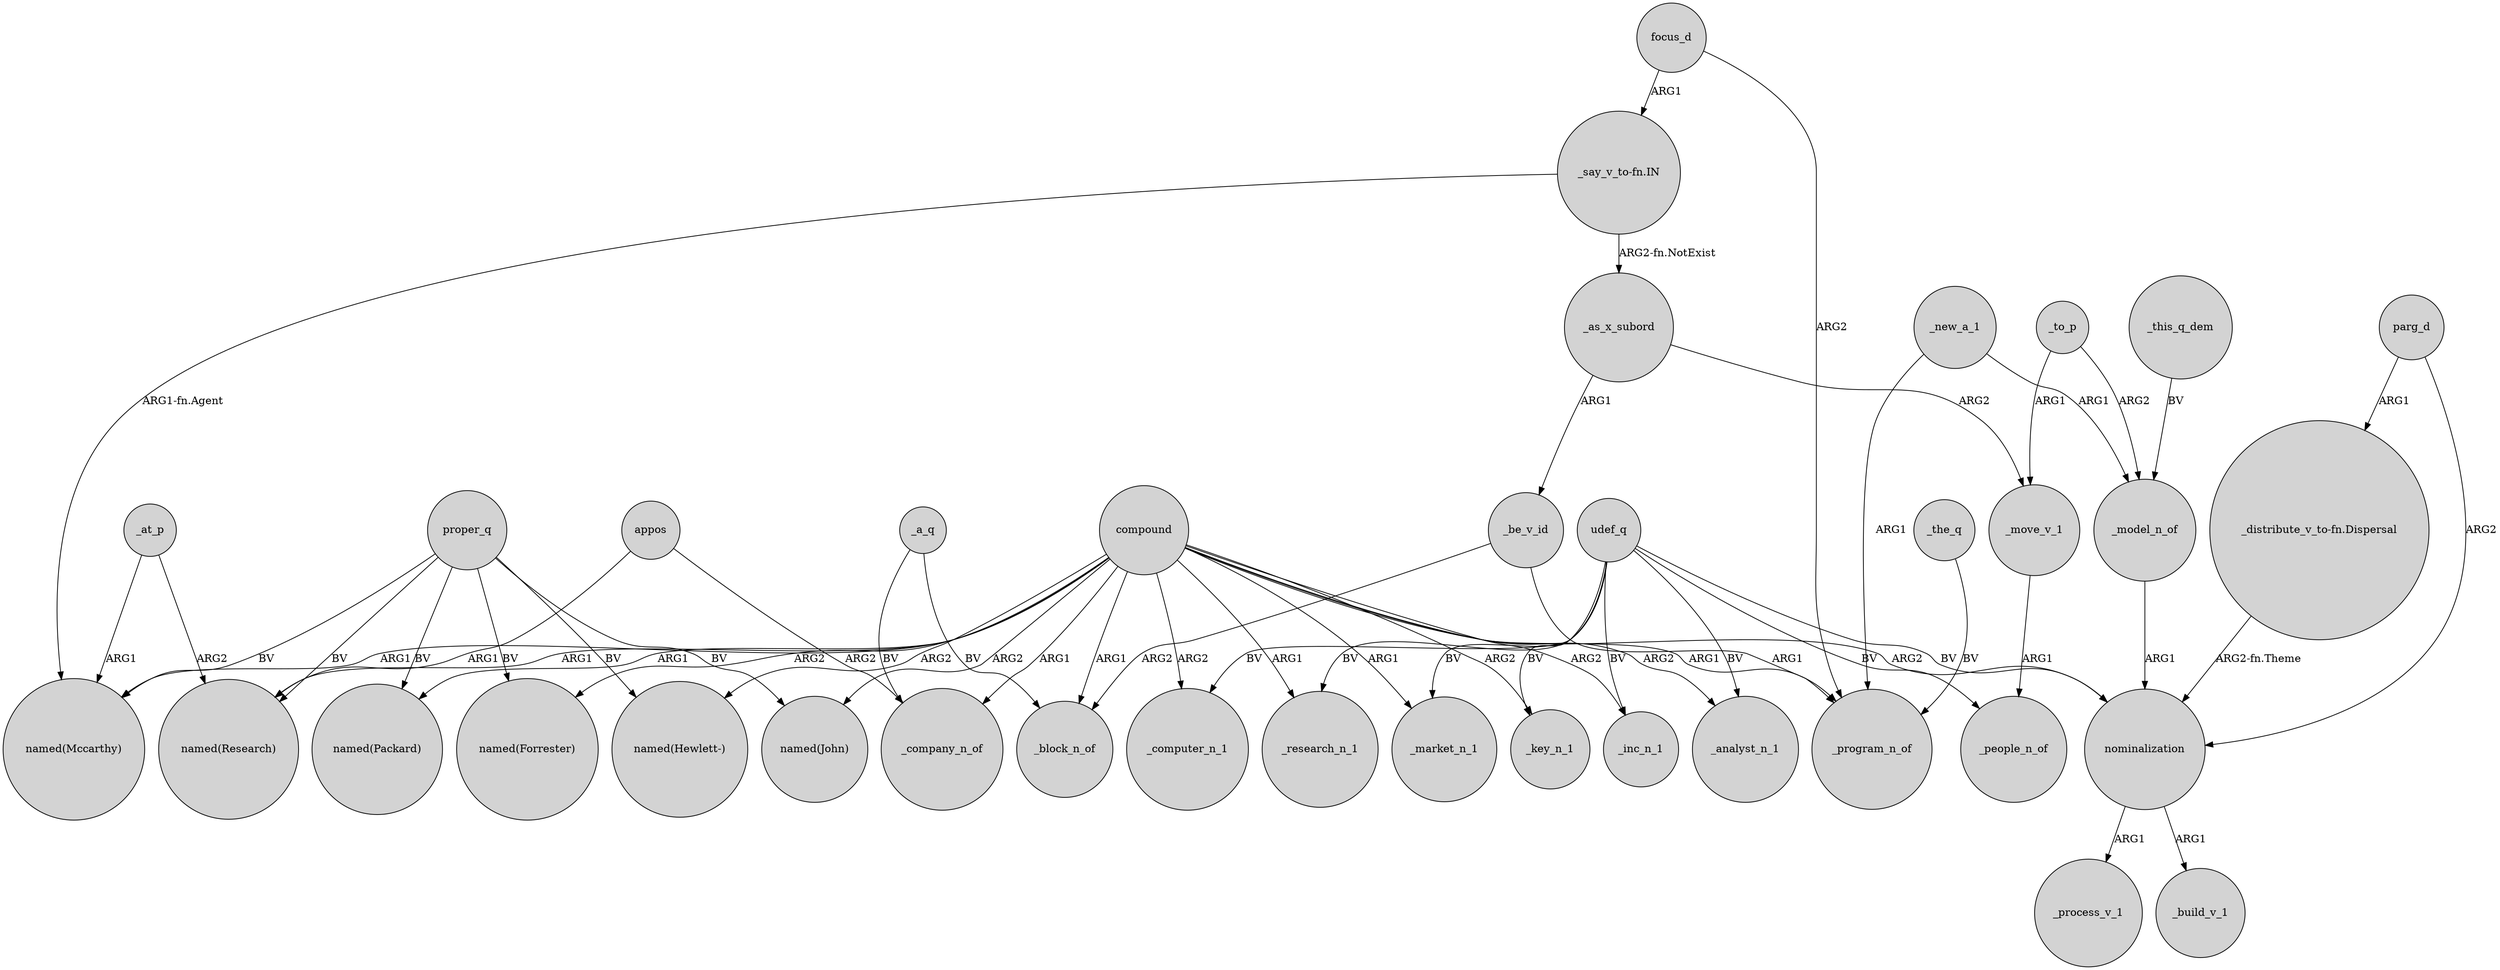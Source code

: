 digraph {
	node [shape=circle style=filled]
	compound -> "named(John)" [label=ARG2]
	_at_p -> "named(Mccarthy)" [label=ARG1]
	proper_q -> "named(Forrester)" [label=BV]
	"_say_v_to-fn.IN" -> _as_x_subord [label="ARG2-fn.NotExist"]
	compound -> "named(Mccarthy)" [label=ARG1]
	compound -> _key_n_1 [label=ARG2]
	udef_q -> _inc_n_1 [label=BV]
	_to_p -> _move_v_1 [label=ARG1]
	proper_q -> "named(Packard)" [label=BV]
	compound -> "named(Hewlett-)" [label=ARG2]
	"_distribute_v_to-fn.Dispersal" -> nominalization [label="ARG2-fn.Theme"]
	compound -> _analyst_n_1 [label=ARG2]
	compound -> _block_n_of [label=ARG1]
	udef_q -> _key_n_1 [label=BV]
	_as_x_subord -> _move_v_1 [label=ARG2]
	nominalization -> _process_v_1 [label=ARG1]
	_as_x_subord -> _be_v_id [label=ARG1]
	udef_q -> _research_n_1 [label=BV]
	_be_v_id -> _block_n_of [label=ARG2]
	appos -> "named(Research)" [label=ARG1]
	_at_p -> "named(Research)" [label=ARG2]
	_be_v_id -> _program_n_of [label=ARG1]
	"_say_v_to-fn.IN" -> "named(Mccarthy)" [label="ARG1-fn.Agent"]
	udef_q -> _market_n_1 [label=BV]
	compound -> nominalization [label=ARG2]
	compound -> _research_n_1 [label=ARG1]
	udef_q -> _computer_n_1 [label=BV]
	proper_q -> "named(Hewlett-)" [label=BV]
	compound -> _computer_n_1 [label=ARG2]
	parg_d -> "_distribute_v_to-fn.Dispersal" [label=ARG1]
	focus_d -> _program_n_of [label=ARG2]
	_this_q_dem -> _model_n_of [label=BV]
	compound -> _company_n_of [label=ARG1]
	compound -> "named(Packard)" [label=ARG1]
	udef_q -> _people_n_of [label=BV]
	_model_n_of -> nominalization [label=ARG1]
	parg_d -> nominalization [label=ARG2]
	appos -> _company_n_of [label=ARG2]
	_the_q -> _program_n_of [label=BV]
	_new_a_1 -> _model_n_of [label=ARG1]
	proper_q -> "named(Research)" [label=BV]
	_a_q -> _block_n_of [label=BV]
	_move_v_1 -> _people_n_of [label=ARG1]
	udef_q -> nominalization [label=BV]
	compound -> "named(Research)" [label=ARG1]
	proper_q -> "named(Mccarthy)" [label=BV]
	_a_q -> _company_n_of [label=BV]
	compound -> _program_n_of [label=ARG1]
	_new_a_1 -> _program_n_of [label=ARG1]
	compound -> _market_n_1 [label=ARG1]
	nominalization -> _build_v_1 [label=ARG1]
	_to_p -> _model_n_of [label=ARG2]
	proper_q -> "named(John)" [label=BV]
	compound -> "named(Forrester)" [label=ARG2]
	compound -> _inc_n_1 [label=ARG2]
	udef_q -> _analyst_n_1 [label=BV]
	focus_d -> "_say_v_to-fn.IN" [label=ARG1]
}
